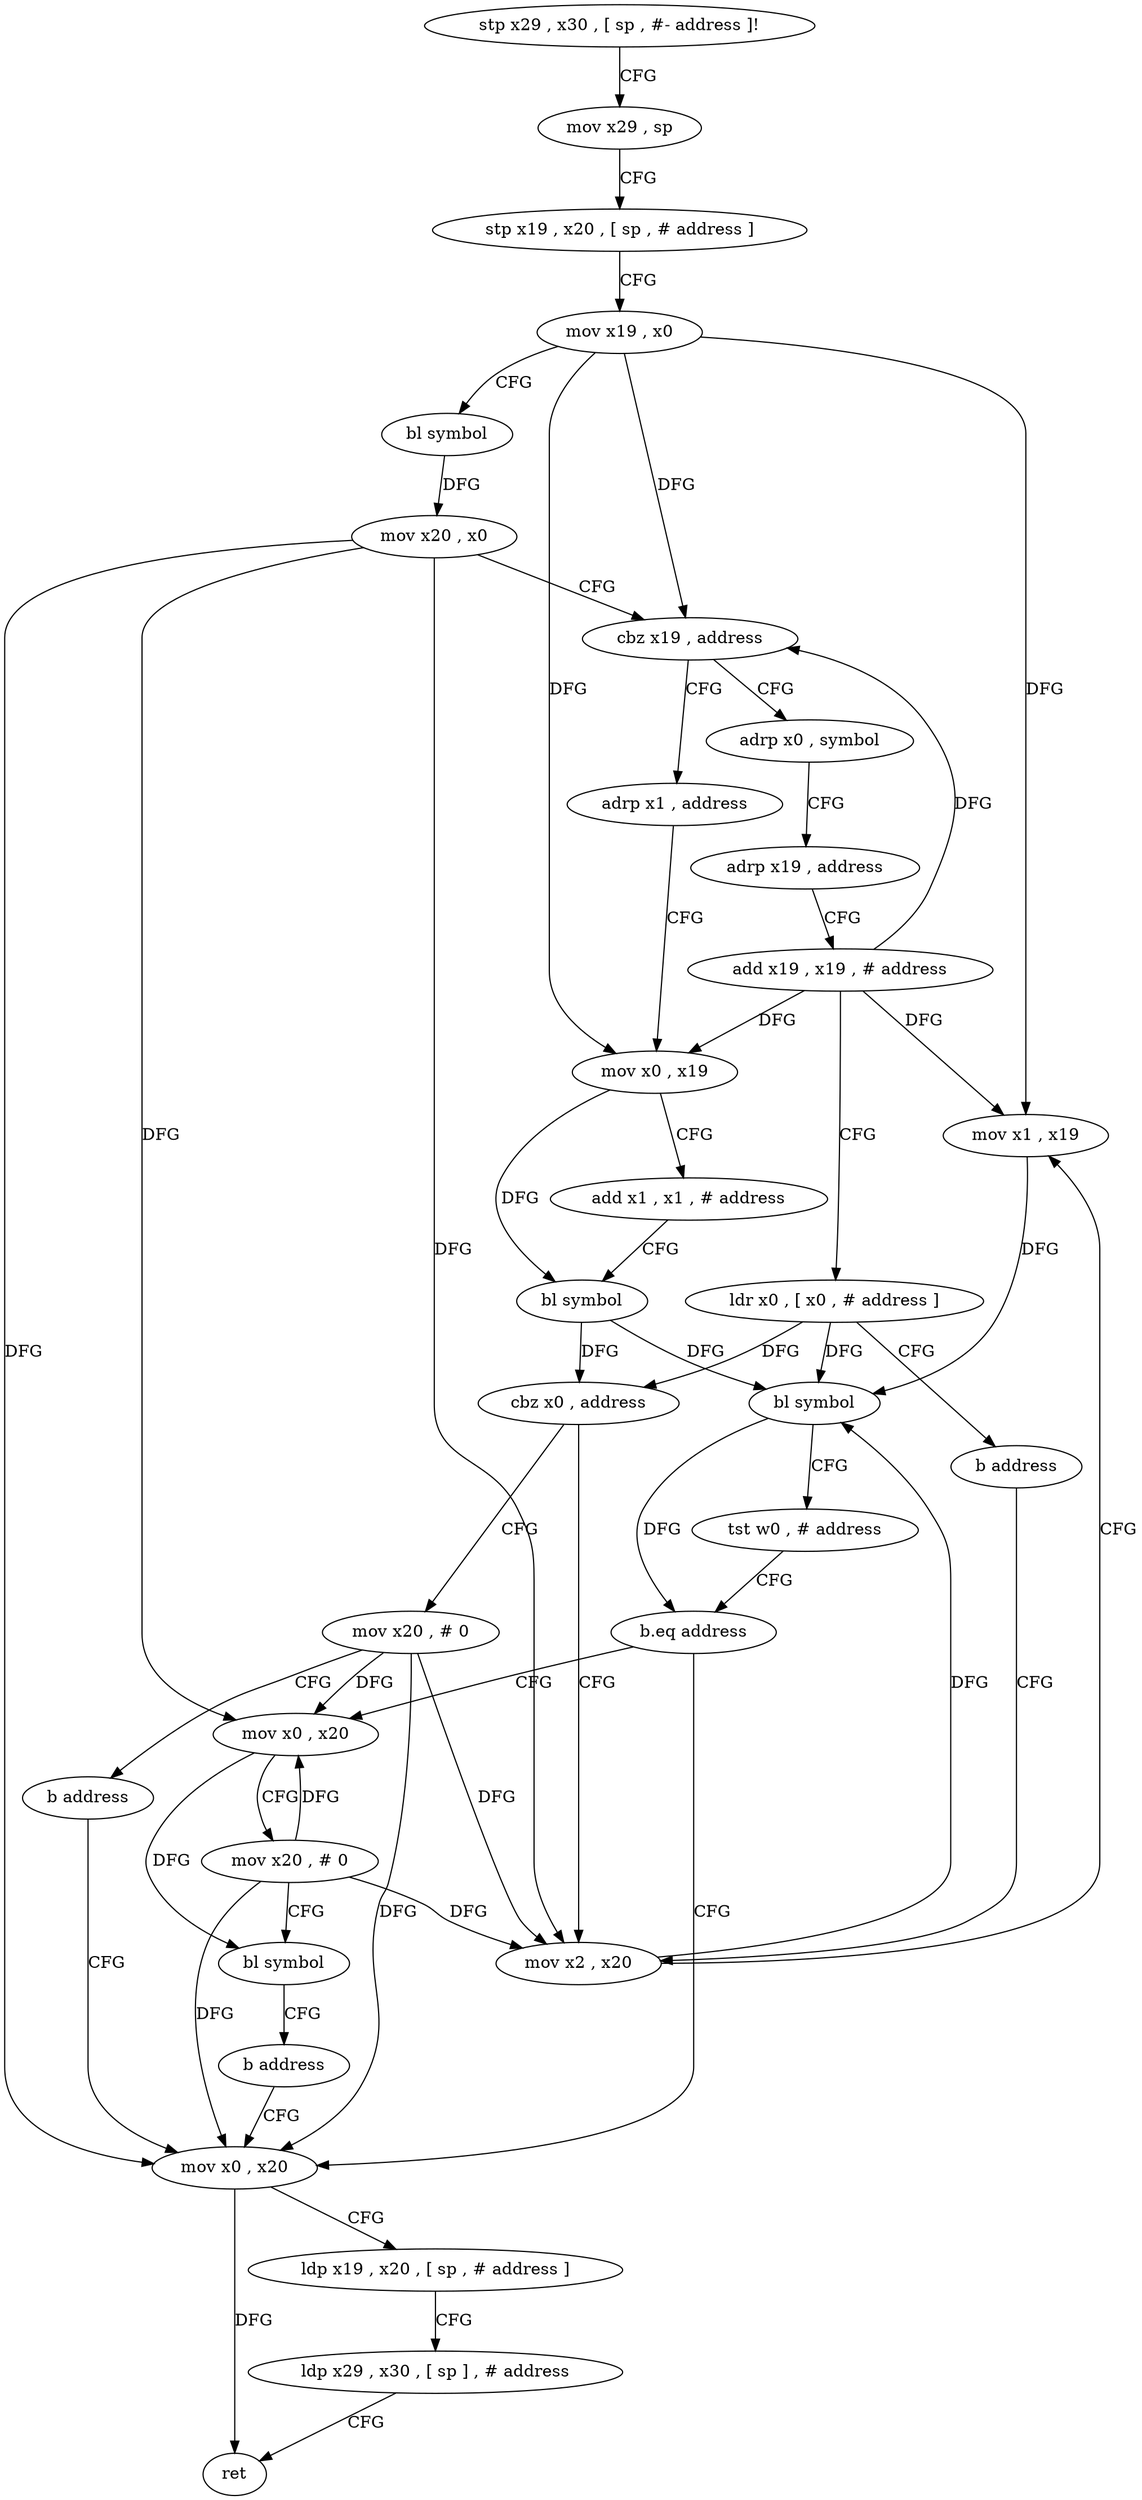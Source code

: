digraph "func" {
"4217392" [label = "stp x29 , x30 , [ sp , #- address ]!" ]
"4217396" [label = "mov x29 , sp" ]
"4217400" [label = "stp x19 , x20 , [ sp , # address ]" ]
"4217404" [label = "mov x19 , x0" ]
"4217408" [label = "bl symbol" ]
"4217412" [label = "mov x20 , x0" ]
"4217416" [label = "cbz x19 , address" ]
"4217480" [label = "adrp x0 , symbol" ]
"4217420" [label = "adrp x1 , address" ]
"4217484" [label = "adrp x19 , address" ]
"4217488" [label = "add x19 , x19 , # address" ]
"4217492" [label = "ldr x0 , [ x0 , # address ]" ]
"4217496" [label = "b address" ]
"4217440" [label = "mov x2 , x20" ]
"4217424" [label = "mov x0 , x19" ]
"4217428" [label = "add x1 , x1 , # address" ]
"4217432" [label = "bl symbol" ]
"4217436" [label = "cbz x0 , address" ]
"4217520" [label = "mov x20 , # 0" ]
"4217444" [label = "mov x1 , x19" ]
"4217448" [label = "bl symbol" ]
"4217452" [label = "tst w0 , # address" ]
"4217456" [label = "b.eq address" ]
"4217504" [label = "mov x0 , x20" ]
"4217460" [label = "mov x0 , x20" ]
"4217524" [label = "b address" ]
"4217508" [label = "mov x20 , # 0" ]
"4217512" [label = "bl symbol" ]
"4217516" [label = "b address" ]
"4217464" [label = "ldp x19 , x20 , [ sp , # address ]" ]
"4217468" [label = "ldp x29 , x30 , [ sp ] , # address" ]
"4217472" [label = "ret" ]
"4217392" -> "4217396" [ label = "CFG" ]
"4217396" -> "4217400" [ label = "CFG" ]
"4217400" -> "4217404" [ label = "CFG" ]
"4217404" -> "4217408" [ label = "CFG" ]
"4217404" -> "4217416" [ label = "DFG" ]
"4217404" -> "4217424" [ label = "DFG" ]
"4217404" -> "4217444" [ label = "DFG" ]
"4217408" -> "4217412" [ label = "DFG" ]
"4217412" -> "4217416" [ label = "CFG" ]
"4217412" -> "4217440" [ label = "DFG" ]
"4217412" -> "4217504" [ label = "DFG" ]
"4217412" -> "4217460" [ label = "DFG" ]
"4217416" -> "4217480" [ label = "CFG" ]
"4217416" -> "4217420" [ label = "CFG" ]
"4217480" -> "4217484" [ label = "CFG" ]
"4217420" -> "4217424" [ label = "CFG" ]
"4217484" -> "4217488" [ label = "CFG" ]
"4217488" -> "4217492" [ label = "CFG" ]
"4217488" -> "4217416" [ label = "DFG" ]
"4217488" -> "4217424" [ label = "DFG" ]
"4217488" -> "4217444" [ label = "DFG" ]
"4217492" -> "4217496" [ label = "CFG" ]
"4217492" -> "4217436" [ label = "DFG" ]
"4217492" -> "4217448" [ label = "DFG" ]
"4217496" -> "4217440" [ label = "CFG" ]
"4217440" -> "4217444" [ label = "CFG" ]
"4217440" -> "4217448" [ label = "DFG" ]
"4217424" -> "4217428" [ label = "CFG" ]
"4217424" -> "4217432" [ label = "DFG" ]
"4217428" -> "4217432" [ label = "CFG" ]
"4217432" -> "4217436" [ label = "DFG" ]
"4217432" -> "4217448" [ label = "DFG" ]
"4217436" -> "4217520" [ label = "CFG" ]
"4217436" -> "4217440" [ label = "CFG" ]
"4217520" -> "4217524" [ label = "CFG" ]
"4217520" -> "4217440" [ label = "DFG" ]
"4217520" -> "4217504" [ label = "DFG" ]
"4217520" -> "4217460" [ label = "DFG" ]
"4217444" -> "4217448" [ label = "DFG" ]
"4217448" -> "4217452" [ label = "CFG" ]
"4217448" -> "4217456" [ label = "DFG" ]
"4217452" -> "4217456" [ label = "CFG" ]
"4217456" -> "4217504" [ label = "CFG" ]
"4217456" -> "4217460" [ label = "CFG" ]
"4217504" -> "4217508" [ label = "CFG" ]
"4217504" -> "4217512" [ label = "DFG" ]
"4217460" -> "4217464" [ label = "CFG" ]
"4217460" -> "4217472" [ label = "DFG" ]
"4217524" -> "4217460" [ label = "CFG" ]
"4217508" -> "4217512" [ label = "CFG" ]
"4217508" -> "4217440" [ label = "DFG" ]
"4217508" -> "4217504" [ label = "DFG" ]
"4217508" -> "4217460" [ label = "DFG" ]
"4217512" -> "4217516" [ label = "CFG" ]
"4217516" -> "4217460" [ label = "CFG" ]
"4217464" -> "4217468" [ label = "CFG" ]
"4217468" -> "4217472" [ label = "CFG" ]
}
